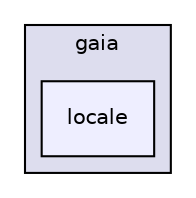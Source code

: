 digraph G {
  compound=true
  node [ fontsize="10", fontname="Helvetica"];
  edge [ labelfontsize="10", labelfontname="Helvetica"];
  subgraph clusterdir_1456e22c17612b474594c42fce5c0653 {
    graph [ bgcolor="#ddddee", pencolor="black", label="gaia" fontname="Helvetica", fontsize="10", URL="dir_1456e22c17612b474594c42fce5c0653.html"]
  dir_4d7bb2b32880ce18d26580dd0e491192 [shape=box, label="locale", style="filled", fillcolor="#eeeeff", pencolor="black", URL="dir_4d7bb2b32880ce18d26580dd0e491192.html"];
  }
}
